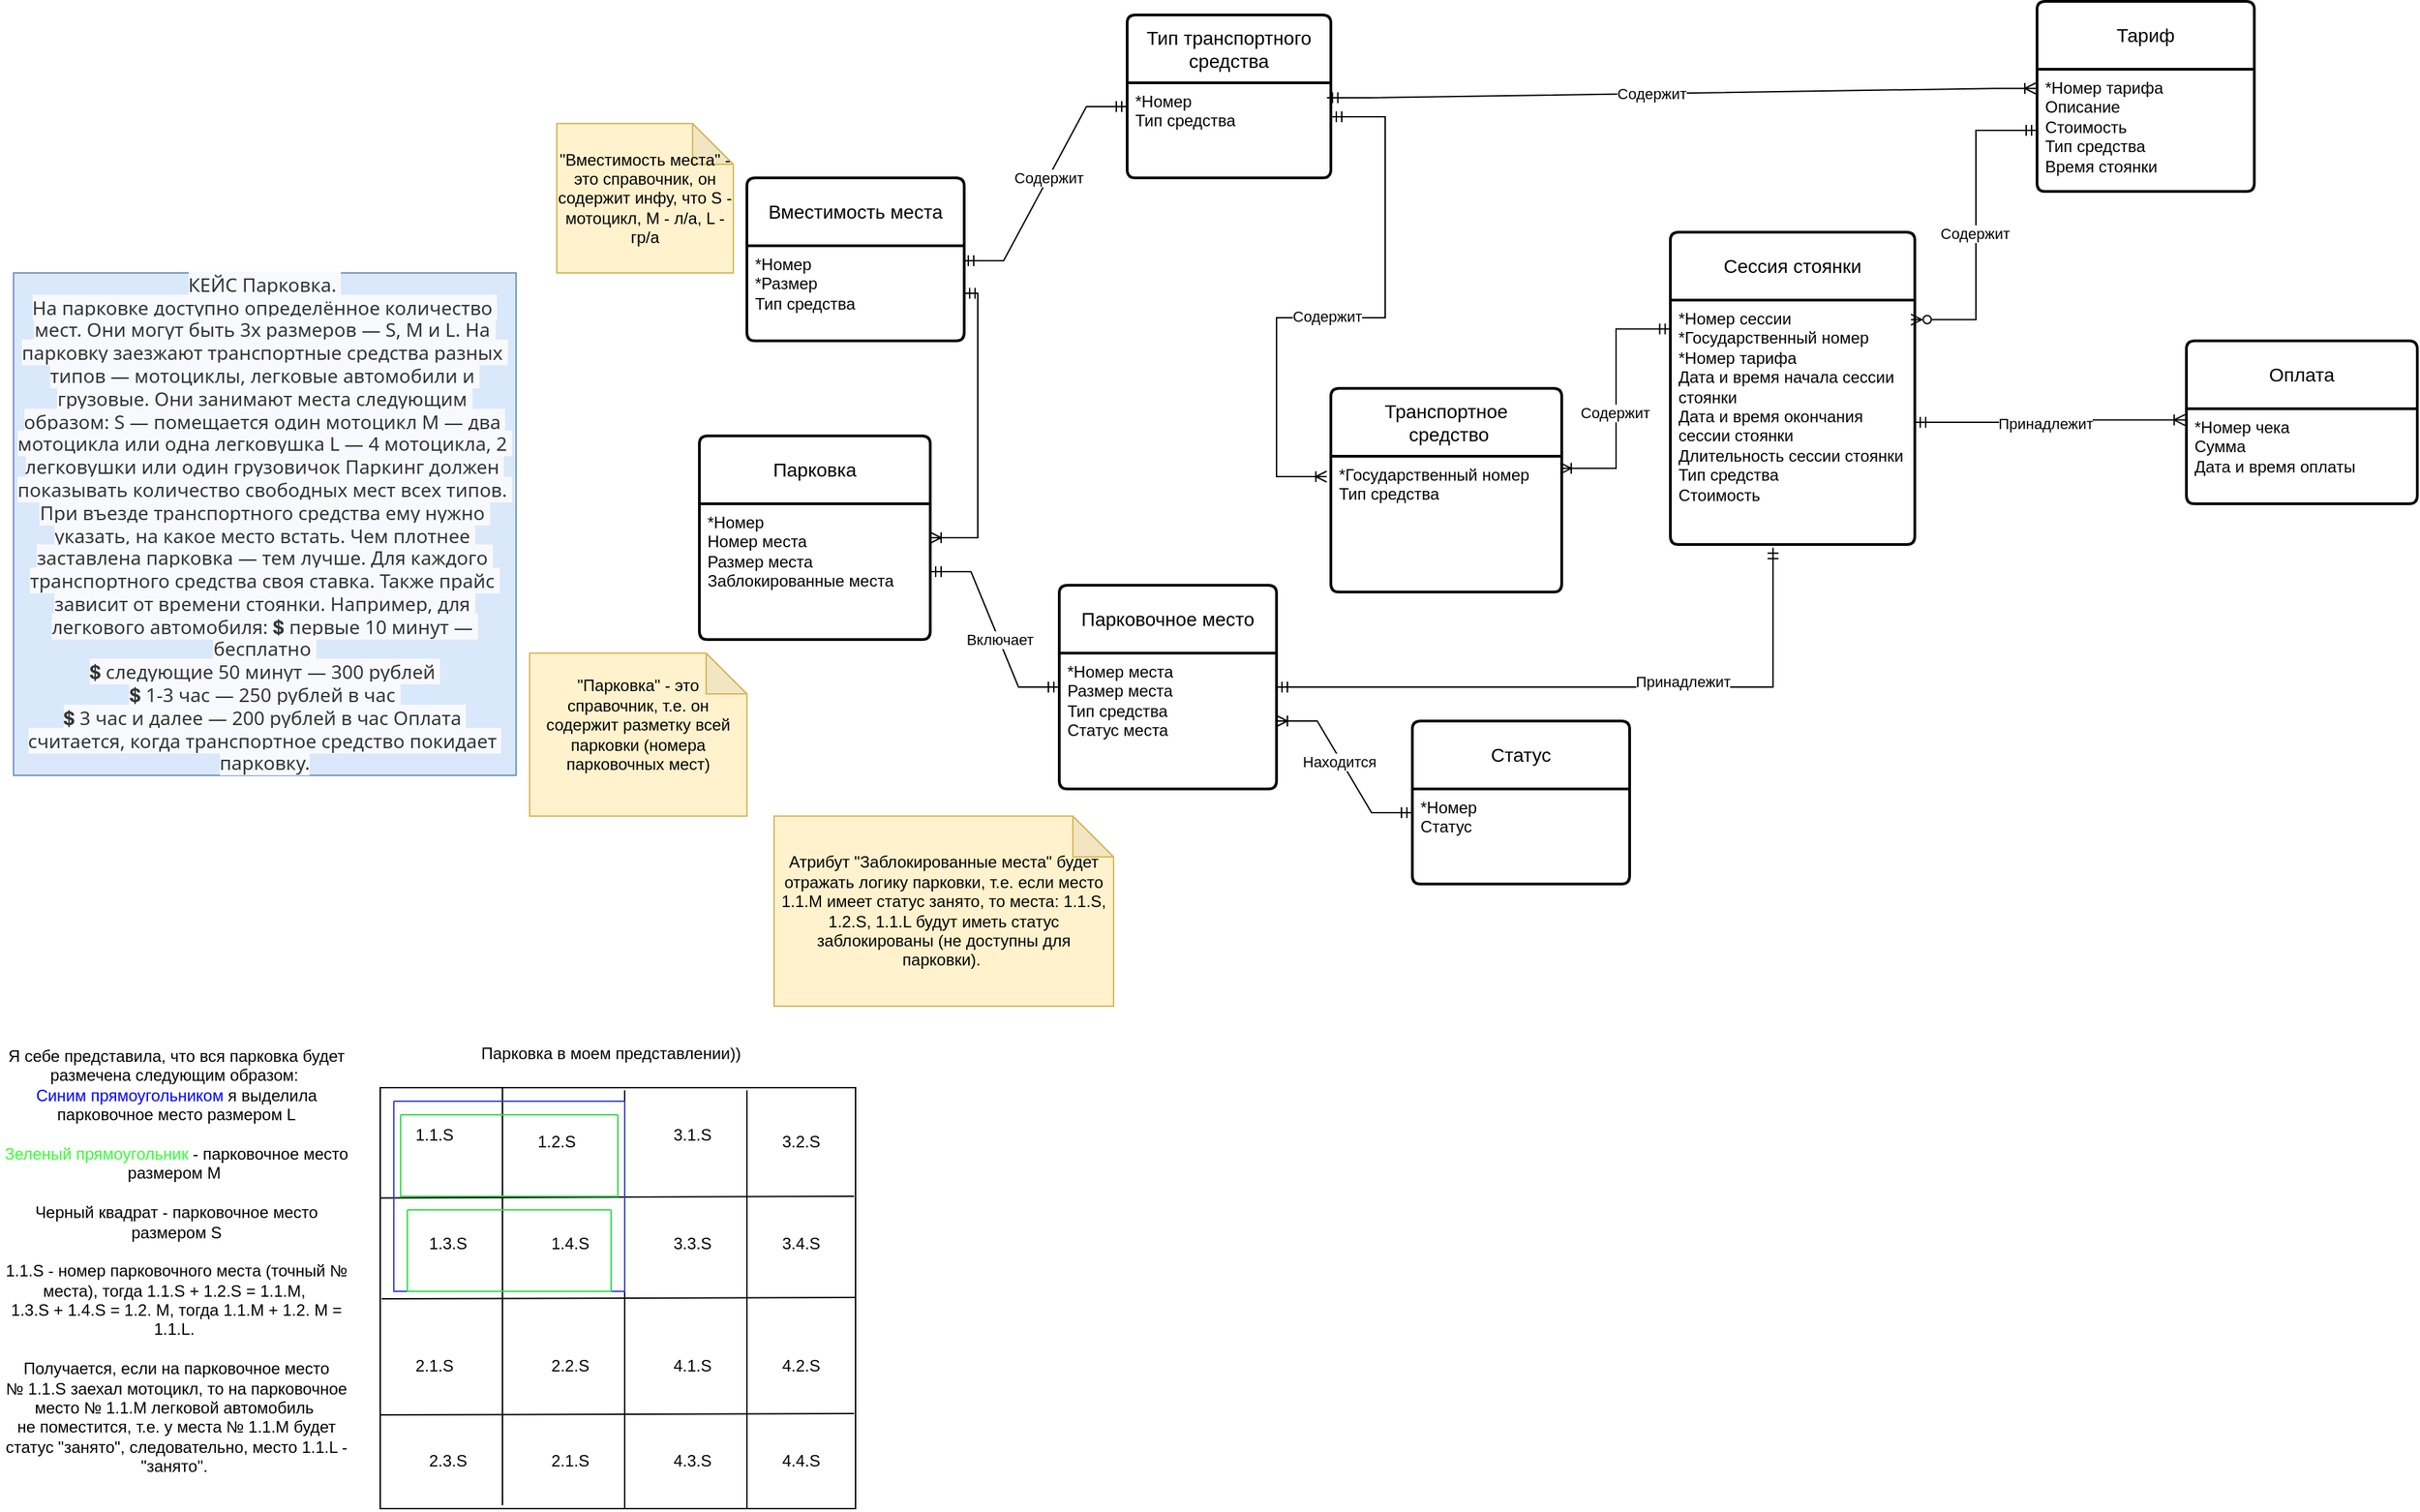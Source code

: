 <mxfile version="27.0.5">
  <diagram name="Страница — 1" id="0Xf8u0UNUKG_akEAO9gh">
    <mxGraphModel dx="878" dy="1873" grid="1" gridSize="10" guides="1" tooltips="1" connect="1" arrows="1" fold="1" page="1" pageScale="1" pageWidth="827" pageHeight="1169" math="0" shadow="0">
      <root>
        <mxCell id="mDl54oqxt3nsEulQ3GVl-0" />
        <mxCell id="mDl54oqxt3nsEulQ3GVl-1" parent="mDl54oqxt3nsEulQ3GVl-0" />
        <mxCell id="mDl54oqxt3nsEulQ3GVl-2" value="&lt;span style=&quot;color: rgb(50, 52, 55); font-family: system-ui, sans-serif, &amp;quot;Apple Color Emoji&amp;quot;, &amp;quot;Segoe UI Emoji&amp;quot;, &amp;quot;Segoe UI Symbol&amp;quot;, &amp;quot;Noto Color Emoji&amp;quot;; font-size: 14px; font-style: normal; font-variant-ligatures: normal; font-variant-caps: normal; font-weight: 400; letter-spacing: normal; orphans: 2; text-align: start; text-indent: 0px; text-transform: none; widows: 2; word-spacing: 0px; -webkit-text-stroke-width: 0px; white-space: break-spaces; background-color: rgb(248, 249, 252); text-decoration-thickness: initial; text-decoration-style: initial; text-decoration-color: initial; display: inline !important; float: none;&quot;&gt;КЕЙС Парковка. &lt;br&gt;На парковке доступно определённое количество мест. Они могут быть 3х размеров — S, M и L. На парковку заезжают транспортные средства разных типов — мотоциклы, легковые автомобили и грузовые. Они занимают места следующим образом: S — помещается один мотоцикл M — два мотоцикла или одна легковушка L — 4 мотоцикла, 2 легковушки или один грузовичок Паркинг должен показывать количество свободных мест всех типов. При въезде транспортного средства ему нужно указать, на какое место встать. Чем плотнее заставлена парковка — тем лучше. Для каждого транспортного средства своя ставка. Также прайс зависит от времени стоянки. Например, для легкового автомобиля: 💲 первые 10 минут — бесплатно &lt;br&gt;💲 следующие 50 минут — 300 рублей &lt;br&gt;💲 1-3 час — 250 рублей в час &lt;br&gt;💲 3 час и далее — 200 рублей в час Оплата считается, когда транспортное средство покидает парковку.&lt;/span&gt;" style="whiteSpace=wrap;html=1;aspect=fixed;fillColor=#dae8fc;strokeColor=#6c8ebf;" parent="mDl54oqxt3nsEulQ3GVl-1" vertex="1">
          <mxGeometry x="40" y="40" width="370" height="370" as="geometry" />
        </mxCell>
        <mxCell id="mDl54oqxt3nsEulQ3GVl-3" value="Тип транспортного средства" style="swimlane;childLayout=stackLayout;horizontal=1;startSize=50;horizontalStack=0;rounded=1;fontSize=14;fontStyle=0;strokeWidth=2;resizeParent=0;resizeLast=1;shadow=0;dashed=0;align=center;arcSize=4;whiteSpace=wrap;html=1;" parent="mDl54oqxt3nsEulQ3GVl-1" vertex="1">
          <mxGeometry x="860" y="-150" width="150" height="120" as="geometry" />
        </mxCell>
        <mxCell id="mDl54oqxt3nsEulQ3GVl-4" value="*Номер&lt;div&gt;Тип средства&lt;/div&gt;" style="align=left;strokeColor=none;fillColor=none;spacingLeft=4;spacingRight=4;fontSize=12;verticalAlign=top;resizable=0;rotatable=0;part=1;html=1;whiteSpace=wrap;" parent="mDl54oqxt3nsEulQ3GVl-3" vertex="1">
          <mxGeometry y="50" width="150" height="70" as="geometry" />
        </mxCell>
        <mxCell id="mDl54oqxt3nsEulQ3GVl-5" value="Вместимость места" style="swimlane;childLayout=stackLayout;horizontal=1;startSize=50;horizontalStack=0;rounded=1;fontSize=14;fontStyle=0;strokeWidth=2;resizeParent=0;resizeLast=1;shadow=0;dashed=0;align=center;arcSize=4;whiteSpace=wrap;html=1;" parent="mDl54oqxt3nsEulQ3GVl-1" vertex="1">
          <mxGeometry x="580" y="-30" width="160" height="120" as="geometry" />
        </mxCell>
        <mxCell id="mDl54oqxt3nsEulQ3GVl-6" value="*Номер&lt;div&gt;*Размер&lt;/div&gt;&lt;div&gt;Тип средства&lt;/div&gt;" style="align=left;strokeColor=none;fillColor=none;spacingLeft=4;spacingRight=4;fontSize=12;verticalAlign=top;resizable=0;rotatable=0;part=1;html=1;whiteSpace=wrap;" parent="mDl54oqxt3nsEulQ3GVl-5" vertex="1">
          <mxGeometry y="50" width="160" height="70" as="geometry" />
        </mxCell>
        <mxCell id="mDl54oqxt3nsEulQ3GVl-7" value="Парковочное место" style="swimlane;childLayout=stackLayout;horizontal=1;startSize=50;horizontalStack=0;rounded=1;fontSize=14;fontStyle=0;strokeWidth=2;resizeParent=0;resizeLast=1;shadow=0;dashed=0;align=center;arcSize=4;whiteSpace=wrap;html=1;" parent="mDl54oqxt3nsEulQ3GVl-1" vertex="1">
          <mxGeometry x="810" y="270" width="160" height="150" as="geometry" />
        </mxCell>
        <mxCell id="mDl54oqxt3nsEulQ3GVl-8" value="*Номер места&lt;div&gt;&lt;div&gt;Размер места&lt;/div&gt;&lt;div&gt;Тип средства&lt;/div&gt;&lt;div&gt;Статус места&lt;/div&gt;&lt;/div&gt;" style="align=left;strokeColor=none;fillColor=none;spacingLeft=4;spacingRight=4;fontSize=12;verticalAlign=top;resizable=0;rotatable=0;part=1;html=1;whiteSpace=wrap;" parent="mDl54oqxt3nsEulQ3GVl-7" vertex="1">
          <mxGeometry y="50" width="160" height="100" as="geometry" />
        </mxCell>
        <mxCell id="mDl54oqxt3nsEulQ3GVl-9" value="Статус" style="swimlane;childLayout=stackLayout;horizontal=1;startSize=50;horizontalStack=0;rounded=1;fontSize=14;fontStyle=0;strokeWidth=2;resizeParent=0;resizeLast=1;shadow=0;dashed=0;align=center;arcSize=4;whiteSpace=wrap;html=1;" parent="mDl54oqxt3nsEulQ3GVl-1" vertex="1">
          <mxGeometry x="1070" y="370" width="160" height="120" as="geometry" />
        </mxCell>
        <mxCell id="mDl54oqxt3nsEulQ3GVl-10" value="*Номер&lt;div&gt;Статус&lt;/div&gt;" style="align=left;strokeColor=none;fillColor=none;spacingLeft=4;spacingRight=4;fontSize=12;verticalAlign=top;resizable=0;rotatable=0;part=1;html=1;whiteSpace=wrap;" parent="mDl54oqxt3nsEulQ3GVl-9" vertex="1">
          <mxGeometry y="50" width="160" height="70" as="geometry" />
        </mxCell>
        <mxCell id="mDl54oqxt3nsEulQ3GVl-11" value="Транспортное&lt;div&gt;&amp;nbsp;средство&lt;/div&gt;" style="swimlane;childLayout=stackLayout;horizontal=1;startSize=50;horizontalStack=0;rounded=1;fontSize=14;fontStyle=0;strokeWidth=2;resizeParent=0;resizeLast=1;shadow=0;dashed=0;align=center;arcSize=4;whiteSpace=wrap;html=1;" parent="mDl54oqxt3nsEulQ3GVl-1" vertex="1">
          <mxGeometry x="1010" y="125" width="170" height="150" as="geometry" />
        </mxCell>
        <mxCell id="mDl54oqxt3nsEulQ3GVl-12" value="*Государственный номер&lt;div&gt;Тип средства&lt;/div&gt;" style="align=left;strokeColor=none;fillColor=none;spacingLeft=4;spacingRight=4;fontSize=12;verticalAlign=top;resizable=0;rotatable=0;part=1;html=1;whiteSpace=wrap;" parent="mDl54oqxt3nsEulQ3GVl-11" vertex="1">
          <mxGeometry y="50" width="170" height="100" as="geometry" />
        </mxCell>
        <mxCell id="mDl54oqxt3nsEulQ3GVl-13" value="Тариф" style="swimlane;childLayout=stackLayout;horizontal=1;startSize=50;horizontalStack=0;rounded=1;fontSize=14;fontStyle=0;strokeWidth=2;resizeParent=0;resizeLast=1;shadow=0;dashed=0;align=center;arcSize=4;whiteSpace=wrap;html=1;" parent="mDl54oqxt3nsEulQ3GVl-1" vertex="1">
          <mxGeometry x="1530" y="-160" width="160" height="140" as="geometry" />
        </mxCell>
        <mxCell id="mDl54oqxt3nsEulQ3GVl-14" value="*Номер тарифа&lt;div&gt;Описание&lt;br&gt;&lt;div&gt;Стоимость&lt;/div&gt;&lt;div&gt;Тип средства&lt;/div&gt;&lt;div&gt;Время стоянки&lt;/div&gt;&lt;/div&gt;" style="align=left;strokeColor=none;fillColor=none;spacingLeft=4;spacingRight=4;fontSize=12;verticalAlign=top;resizable=0;rotatable=0;part=1;html=1;whiteSpace=wrap;" parent="mDl54oqxt3nsEulQ3GVl-13" vertex="1">
          <mxGeometry y="50" width="160" height="90" as="geometry" />
        </mxCell>
        <mxCell id="mDl54oqxt3nsEulQ3GVl-15" value="Оплата" style="swimlane;childLayout=stackLayout;horizontal=1;startSize=50;horizontalStack=0;rounded=1;fontSize=14;fontStyle=0;strokeWidth=2;resizeParent=0;resizeLast=1;shadow=0;dashed=0;align=center;arcSize=4;whiteSpace=wrap;html=1;" parent="mDl54oqxt3nsEulQ3GVl-1" vertex="1">
          <mxGeometry x="1640" y="90" width="170" height="120" as="geometry" />
        </mxCell>
        <mxCell id="mDl54oqxt3nsEulQ3GVl-16" value="*Номер чека&lt;div&gt;&lt;div&gt;Сумма&lt;/div&gt;&lt;div&gt;Дата и время оплаты&lt;/div&gt;&lt;/div&gt;" style="align=left;strokeColor=none;fillColor=none;spacingLeft=4;spacingRight=4;fontSize=12;verticalAlign=top;resizable=0;rotatable=0;part=1;html=1;whiteSpace=wrap;" parent="mDl54oqxt3nsEulQ3GVl-15" vertex="1">
          <mxGeometry y="50" width="170" height="70" as="geometry" />
        </mxCell>
        <mxCell id="mDl54oqxt3nsEulQ3GVl-17" value="" style="edgeStyle=entityRelationEdgeStyle;fontSize=12;html=1;endArrow=ERmandOne;endFill=0;rounded=0;entryX=0;entryY=0.25;entryDx=0;entryDy=0;exitX=0.994;exitY=0.157;exitDx=0;exitDy=0;exitPerimeter=0;startArrow=ERmandOne;startFill=0;" parent="mDl54oqxt3nsEulQ3GVl-1" source="mDl54oqxt3nsEulQ3GVl-6" target="mDl54oqxt3nsEulQ3GVl-4" edge="1">
          <mxGeometry width="100" height="100" relative="1" as="geometry">
            <mxPoint x="690" y="340" as="sourcePoint" />
            <mxPoint x="790" y="240" as="targetPoint" />
          </mxGeometry>
        </mxCell>
        <mxCell id="mDl54oqxt3nsEulQ3GVl-18" value="Содержит" style="edgeLabel;html=1;align=center;verticalAlign=middle;resizable=0;points=[];" parent="mDl54oqxt3nsEulQ3GVl-17" vertex="1" connectable="0">
          <mxGeometry x="0.053" relative="1" as="geometry">
            <mxPoint as="offset" />
          </mxGeometry>
        </mxCell>
        <mxCell id="mDl54oqxt3nsEulQ3GVl-19" value="" style="edgeStyle=orthogonalEdgeStyle;fontSize=12;html=1;endArrow=ERoneToMany;startArrow=ERmandOne;rounded=0;exitX=1;exitY=0.5;exitDx=0;exitDy=0;entryX=1;entryY=0.25;entryDx=0;entryDy=0;endFill=0;" parent="mDl54oqxt3nsEulQ3GVl-1" source="mDl54oqxt3nsEulQ3GVl-6" target="mDl54oqxt3nsEulQ3GVl-32" edge="1">
          <mxGeometry width="100" height="100" relative="1" as="geometry">
            <mxPoint x="690" y="440" as="sourcePoint" />
            <mxPoint x="790" y="340" as="targetPoint" />
          </mxGeometry>
        </mxCell>
        <mxCell id="mDl54oqxt3nsEulQ3GVl-20" value="" style="edgeStyle=entityRelationEdgeStyle;fontSize=12;html=1;endArrow=ERmandOne;startArrow=ERoneToMany;rounded=0;entryX=0;entryY=0.25;entryDx=0;entryDy=0;exitX=1;exitY=0.5;exitDx=0;exitDy=0;endFill=0;startFill=0;" parent="mDl54oqxt3nsEulQ3GVl-1" source="mDl54oqxt3nsEulQ3GVl-8" target="mDl54oqxt3nsEulQ3GVl-10" edge="1">
          <mxGeometry width="100" height="100" relative="1" as="geometry">
            <mxPoint x="987" y="370" as="sourcePoint" />
            <mxPoint x="1087" y="270" as="targetPoint" />
          </mxGeometry>
        </mxCell>
        <mxCell id="mDl54oqxt3nsEulQ3GVl-21" value="Находится" style="edgeLabel;html=1;align=center;verticalAlign=middle;resizable=0;points=[];" parent="mDl54oqxt3nsEulQ3GVl-20" vertex="1" connectable="0">
          <mxGeometry x="-0.081" y="-1" relative="1" as="geometry">
            <mxPoint as="offset" />
          </mxGeometry>
        </mxCell>
        <mxCell id="mDl54oqxt3nsEulQ3GVl-22" value="" style="fontSize=12;html=1;endArrow=ERoneToMany;startArrow=ERmandOne;rounded=0;entryX=-0.018;entryY=0.15;entryDx=0;entryDy=0;entryPerimeter=0;exitX=1;exitY=0.357;exitDx=0;exitDy=0;exitPerimeter=0;endFill=0;edgeStyle=orthogonalEdgeStyle;" parent="mDl54oqxt3nsEulQ3GVl-1" source="mDl54oqxt3nsEulQ3GVl-4" target="mDl54oqxt3nsEulQ3GVl-12" edge="1">
          <mxGeometry width="100" height="100" relative="1" as="geometry">
            <mxPoint x="930" y="190" as="sourcePoint" />
            <mxPoint x="1030" y="90" as="targetPoint" />
            <Array as="points">
              <mxPoint x="1050" y="-75" />
              <mxPoint x="1050" y="73" />
              <mxPoint x="970" y="73" />
              <mxPoint x="970" y="190" />
            </Array>
          </mxGeometry>
        </mxCell>
        <mxCell id="mDl54oqxt3nsEulQ3GVl-23" value="Содержит" style="edgeLabel;html=1;align=center;verticalAlign=middle;resizable=0;points=[];" parent="mDl54oqxt3nsEulQ3GVl-22" vertex="1" connectable="0">
          <mxGeometry x="0.097" y="-1" relative="1" as="geometry">
            <mxPoint as="offset" />
          </mxGeometry>
        </mxCell>
        <mxCell id="mDl54oqxt3nsEulQ3GVl-24" value="" style="edgeStyle=orthogonalEdgeStyle;fontSize=12;html=1;endArrow=ERoneToMany;endFill=0;rounded=0;exitX=1;exitY=0.5;exitDx=0;exitDy=0;entryX=-0.006;entryY=0.118;entryDx=0;entryDy=0;entryPerimeter=0;startArrow=ERmandOne;startFill=0;" parent="mDl54oqxt3nsEulQ3GVl-1" source="mDl54oqxt3nsEulQ3GVl-36" target="mDl54oqxt3nsEulQ3GVl-16" edge="1">
          <mxGeometry width="100" height="100" relative="1" as="geometry">
            <mxPoint x="1200" y="330" as="sourcePoint" />
            <mxPoint x="1300" y="230" as="targetPoint" />
          </mxGeometry>
        </mxCell>
        <mxCell id="mDl54oqxt3nsEulQ3GVl-25" value="Принадлежит" style="edgeLabel;html=1;align=center;verticalAlign=middle;resizable=0;points=[];" parent="mDl54oqxt3nsEulQ3GVl-24" vertex="1" connectable="0">
          <mxGeometry x="-0.042" y="-1" relative="1" as="geometry">
            <mxPoint as="offset" />
          </mxGeometry>
        </mxCell>
        <mxCell id="mDl54oqxt3nsEulQ3GVl-26" value="" style="fontSize=12;html=1;endArrow=ERmandOne;startArrow=ERmandOne;rounded=0;entryX=0.42;entryY=1.013;entryDx=0;entryDy=0;entryPerimeter=0;exitX=1;exitY=0.25;exitDx=0;exitDy=0;endFill=0;startFill=0;edgeStyle=orthogonalEdgeStyle;" parent="mDl54oqxt3nsEulQ3GVl-1" source="mDl54oqxt3nsEulQ3GVl-8" target="mDl54oqxt3nsEulQ3GVl-36" edge="1">
          <mxGeometry width="100" height="100" relative="1" as="geometry">
            <mxPoint x="920" y="430" as="sourcePoint" />
            <mxPoint x="1020" y="330" as="targetPoint" />
          </mxGeometry>
        </mxCell>
        <mxCell id="mDl54oqxt3nsEulQ3GVl-27" value="Принадлежит" style="edgeLabel;html=1;align=center;verticalAlign=middle;resizable=0;points=[];" parent="mDl54oqxt3nsEulQ3GVl-26" vertex="1" connectable="0">
          <mxGeometry x="0.274" y="4" relative="1" as="geometry">
            <mxPoint as="offset" />
          </mxGeometry>
        </mxCell>
        <mxCell id="mDl54oqxt3nsEulQ3GVl-29" value="" style="edgeStyle=entityRelationEdgeStyle;fontSize=12;html=1;endArrow=ERoneToMany;startArrow=ERmandOne;rounded=0;exitX=0.981;exitY=0.157;exitDx=0;exitDy=0;exitPerimeter=0;entryX=-0.006;entryY=0.157;entryDx=0;entryDy=0;entryPerimeter=0;endFill=0;startFill=0;" parent="mDl54oqxt3nsEulQ3GVl-1" source="mDl54oqxt3nsEulQ3GVl-4" target="mDl54oqxt3nsEulQ3GVl-14" edge="1">
          <mxGeometry width="100" height="100" relative="1" as="geometry">
            <mxPoint x="987" y="130" as="sourcePoint" />
            <mxPoint x="1280" y="190" as="targetPoint" />
          </mxGeometry>
        </mxCell>
        <mxCell id="mDl54oqxt3nsEulQ3GVl-30" value="Содержит" style="edgeLabel;html=1;align=center;verticalAlign=middle;resizable=0;points=[];" parent="mDl54oqxt3nsEulQ3GVl-29" vertex="1" connectable="0">
          <mxGeometry x="-0.086" relative="1" as="geometry">
            <mxPoint as="offset" />
          </mxGeometry>
        </mxCell>
        <mxCell id="mDl54oqxt3nsEulQ3GVl-31" value="Парковка" style="swimlane;childLayout=stackLayout;horizontal=1;startSize=50;horizontalStack=0;rounded=1;fontSize=14;fontStyle=0;strokeWidth=2;resizeParent=0;resizeLast=1;shadow=0;dashed=0;align=center;arcSize=4;whiteSpace=wrap;html=1;" parent="mDl54oqxt3nsEulQ3GVl-1" vertex="1">
          <mxGeometry x="545" y="160" width="170" height="150" as="geometry" />
        </mxCell>
        <mxCell id="mDl54oqxt3nsEulQ3GVl-32" value="&lt;div&gt;*Номер&lt;/div&gt;Номер места&lt;div&gt;Размер места&lt;/div&gt;&lt;div&gt;Заблокированные места&lt;/div&gt;" style="align=left;strokeColor=none;fillColor=none;spacingLeft=4;spacingRight=4;fontSize=12;verticalAlign=top;resizable=0;rotatable=0;part=1;html=1;whiteSpace=wrap;" parent="mDl54oqxt3nsEulQ3GVl-31" vertex="1">
          <mxGeometry y="50" width="170" height="100" as="geometry" />
        </mxCell>
        <mxCell id="mDl54oqxt3nsEulQ3GVl-33" value="" style="edgeStyle=entityRelationEdgeStyle;fontSize=12;html=1;endArrow=ERmandOne;startArrow=ERmandOne;rounded=0;exitX=1;exitY=0.5;exitDx=0;exitDy=0;entryX=0;entryY=0.25;entryDx=0;entryDy=0;endFill=0;startFill=0;" parent="mDl54oqxt3nsEulQ3GVl-1" source="mDl54oqxt3nsEulQ3GVl-32" target="mDl54oqxt3nsEulQ3GVl-8" edge="1">
          <mxGeometry width="100" height="100" relative="1" as="geometry">
            <mxPoint x="700" y="622.25" as="sourcePoint" />
            <mxPoint x="786" y="440.0" as="targetPoint" />
          </mxGeometry>
        </mxCell>
        <mxCell id="mDl54oqxt3nsEulQ3GVl-34" value="Включает" style="edgeLabel;html=1;align=center;verticalAlign=middle;resizable=0;points=[];" parent="mDl54oqxt3nsEulQ3GVl-33" vertex="1" connectable="0">
          <mxGeometry x="0.109" relative="1" as="geometry">
            <mxPoint as="offset" />
          </mxGeometry>
        </mxCell>
        <mxCell id="mDl54oqxt3nsEulQ3GVl-35" value="Сессия стоянки" style="swimlane;childLayout=stackLayout;horizontal=1;startSize=50;horizontalStack=0;rounded=1;fontSize=14;fontStyle=0;strokeWidth=2;resizeParent=0;resizeLast=1;shadow=0;dashed=0;align=center;arcSize=4;whiteSpace=wrap;html=1;" parent="mDl54oqxt3nsEulQ3GVl-1" vertex="1">
          <mxGeometry x="1260" y="10" width="180" height="230" as="geometry" />
        </mxCell>
        <mxCell id="mDl54oqxt3nsEulQ3GVl-36" value="&lt;div&gt;*Номер сессии&lt;/div&gt;*Государственный номер&lt;div&gt;*Номер тарифа&lt;br&gt;Дата и время начала сессии стоянки&lt;/div&gt;&lt;div&gt;Дата и время окончания сессии стоянки&lt;/div&gt;&lt;div&gt;Длительность сессии стоянки&lt;/div&gt;&lt;div&gt;Тип средства&lt;/div&gt;&lt;div&gt;Стоимость&lt;/div&gt;" style="align=left;strokeColor=none;fillColor=none;spacingLeft=4;spacingRight=4;fontSize=12;verticalAlign=top;resizable=0;rotatable=0;part=1;html=1;whiteSpace=wrap;" parent="mDl54oqxt3nsEulQ3GVl-35" vertex="1">
          <mxGeometry y="50" width="180" height="180" as="geometry" />
        </mxCell>
        <mxCell id="mDl54oqxt3nsEulQ3GVl-37" value="" style="edgeStyle=orthogonalEdgeStyle;fontSize=12;html=1;endArrow=ERmandOne;startArrow=ERoneToMany;rounded=0;entryX=0.001;entryY=0.118;entryDx=0;entryDy=0;entryPerimeter=0;exitX=0.994;exitY=0.089;exitDx=0;exitDy=0;exitPerimeter=0;endFill=0;" parent="mDl54oqxt3nsEulQ3GVl-1" source="mDl54oqxt3nsEulQ3GVl-12" target="mDl54oqxt3nsEulQ3GVl-36" edge="1">
          <mxGeometry width="100" height="100" relative="1" as="geometry">
            <mxPoint x="1191" y="230" as="sourcePoint" />
            <mxPoint x="1200" y="60" as="targetPoint" />
          </mxGeometry>
        </mxCell>
        <mxCell id="mDl54oqxt3nsEulQ3GVl-38" value="Содержит" style="edgeLabel;html=1;align=center;verticalAlign=middle;resizable=0;points=[];" parent="mDl54oqxt3nsEulQ3GVl-37" vertex="1" connectable="0">
          <mxGeometry x="-0.103" y="1" relative="1" as="geometry">
            <mxPoint as="offset" />
          </mxGeometry>
        </mxCell>
        <mxCell id="mDl54oqxt3nsEulQ3GVl-39" value="" style="edgeStyle=orthogonalEdgeStyle;fontSize=12;html=1;endArrow=ERmandOne;startArrow=ERzeroToMany;rounded=0;entryX=0;entryY=0.5;entryDx=0;entryDy=0;exitX=0.984;exitY=0.08;exitDx=0;exitDy=0;endFill=0;startFill=0;exitPerimeter=0;" parent="mDl54oqxt3nsEulQ3GVl-1" source="mDl54oqxt3nsEulQ3GVl-36" target="mDl54oqxt3nsEulQ3GVl-14" edge="1">
          <mxGeometry width="100" height="100" relative="1" as="geometry">
            <mxPoint x="1230" y="250" as="sourcePoint" />
            <mxPoint x="1330" y="150" as="targetPoint" />
          </mxGeometry>
        </mxCell>
        <mxCell id="mDl54oqxt3nsEulQ3GVl-40" value="Содержит" style="edgeLabel;html=1;align=center;verticalAlign=middle;resizable=0;points=[];" parent="mDl54oqxt3nsEulQ3GVl-39" vertex="1" connectable="0">
          <mxGeometry x="-0.038" y="1" relative="1" as="geometry">
            <mxPoint as="offset" />
          </mxGeometry>
        </mxCell>
        <mxCell id="mDl54oqxt3nsEulQ3GVl-41" value="&quot;Парковка&quot; - это справочник, т.е. он содержит разметку всей парковки (номера парковочных мест)&lt;div&gt;&lt;br&gt;&lt;/div&gt;" style="shape=note;whiteSpace=wrap;html=1;backgroundOutline=1;darkOpacity=0.05;fillColor=#fff2cc;strokeColor=#d6b656;" parent="mDl54oqxt3nsEulQ3GVl-1" vertex="1">
          <mxGeometry x="420" y="320" width="160" height="120" as="geometry" />
        </mxCell>
        <mxCell id="mDl54oqxt3nsEulQ3GVl-42" value="&quot;Вместимость места&quot; - это справочник, он содержит инфу, что S - мотоцикл, M - л/а, L - гр/а" style="shape=note;whiteSpace=wrap;html=1;backgroundOutline=1;darkOpacity=0.05;fillColor=#fff2cc;strokeColor=#d6b656;" parent="mDl54oqxt3nsEulQ3GVl-1" vertex="1">
          <mxGeometry x="440" y="-70" width="130" height="110" as="geometry" />
        </mxCell>
        <mxCell id="mDl54oqxt3nsEulQ3GVl-44" value="" style="rounded=0;whiteSpace=wrap;html=1;" parent="mDl54oqxt3nsEulQ3GVl-1" vertex="1">
          <mxGeometry x="310" y="640" width="350" height="310" as="geometry" />
        </mxCell>
        <mxCell id="mDl54oqxt3nsEulQ3GVl-45" value="" style="endArrow=none;html=1;rounded=0;exitX=0.008;exitY=0.213;exitDx=0;exitDy=0;exitPerimeter=0;entryX=1.005;entryY=0.209;entryDx=0;entryDy=0;entryPerimeter=0;" parent="mDl54oqxt3nsEulQ3GVl-1" edge="1">
          <mxGeometry width="50" height="50" relative="1" as="geometry">
            <mxPoint x="310.0" y="721.24" as="sourcePoint" />
            <mxPoint x="658.95" y="720" as="targetPoint" />
          </mxGeometry>
        </mxCell>
        <mxCell id="mDl54oqxt3nsEulQ3GVl-46" value="" style="endArrow=none;html=1;rounded=0;exitX=0.008;exitY=0.213;exitDx=0;exitDy=0;exitPerimeter=0;entryX=1.005;entryY=0.209;entryDx=0;entryDy=0;entryPerimeter=0;" parent="mDl54oqxt3nsEulQ3GVl-1" edge="1">
          <mxGeometry width="50" height="50" relative="1" as="geometry">
            <mxPoint x="311" y="795.5" as="sourcePoint" />
            <mxPoint x="660" y="794.5" as="targetPoint" />
          </mxGeometry>
        </mxCell>
        <mxCell id="mDl54oqxt3nsEulQ3GVl-47" value="" style="endArrow=none;html=1;rounded=0;exitX=0.008;exitY=0.213;exitDx=0;exitDy=0;exitPerimeter=0;entryX=1.005;entryY=0.209;entryDx=0;entryDy=0;entryPerimeter=0;" parent="mDl54oqxt3nsEulQ3GVl-1" edge="1">
          <mxGeometry width="50" height="50" relative="1" as="geometry">
            <mxPoint x="310" y="881" as="sourcePoint" />
            <mxPoint x="659" y="880" as="targetPoint" />
          </mxGeometry>
        </mxCell>
        <mxCell id="mDl54oqxt3nsEulQ3GVl-48" value="" style="endArrow=none;html=1;rounded=0;entryX=0.269;entryY=0.008;entryDx=0;entryDy=0;entryPerimeter=0;exitX=0.269;exitY=1;exitDx=0;exitDy=0;exitPerimeter=0;" parent="mDl54oqxt3nsEulQ3GVl-1" edge="1">
          <mxGeometry width="50" height="50" relative="1" as="geometry">
            <mxPoint x="400" y="947.52" as="sourcePoint" />
            <mxPoint x="400" y="640.0" as="targetPoint" />
          </mxGeometry>
        </mxCell>
        <mxCell id="mDl54oqxt3nsEulQ3GVl-49" value="" style="endArrow=none;html=1;rounded=0;entryX=0.269;entryY=0.008;entryDx=0;entryDy=0;entryPerimeter=0;exitX=0.269;exitY=1;exitDx=0;exitDy=0;exitPerimeter=0;" parent="mDl54oqxt3nsEulQ3GVl-1" edge="1">
          <mxGeometry width="50" height="50" relative="1" as="geometry">
            <mxPoint x="490" y="950" as="sourcePoint" />
            <mxPoint x="490" y="642" as="targetPoint" />
          </mxGeometry>
        </mxCell>
        <mxCell id="mDl54oqxt3nsEulQ3GVl-50" value="" style="endArrow=none;html=1;rounded=0;entryX=0.269;entryY=0.008;entryDx=0;entryDy=0;entryPerimeter=0;exitX=0.269;exitY=1;exitDx=0;exitDy=0;exitPerimeter=0;" parent="mDl54oqxt3nsEulQ3GVl-1" edge="1">
          <mxGeometry width="50" height="50" relative="1" as="geometry">
            <mxPoint x="580" y="950" as="sourcePoint" />
            <mxPoint x="580" y="642" as="targetPoint" />
          </mxGeometry>
        </mxCell>
        <mxCell id="mDl54oqxt3nsEulQ3GVl-51" value="Парковка в моем представлении))" style="text;html=1;align=center;verticalAlign=middle;whiteSpace=wrap;rounded=0;" parent="mDl54oqxt3nsEulQ3GVl-1" vertex="1">
          <mxGeometry x="350" y="600" width="260" height="30" as="geometry" />
        </mxCell>
        <mxCell id="mDl54oqxt3nsEulQ3GVl-52" value="1.1.S" style="text;html=1;align=center;verticalAlign=middle;whiteSpace=wrap;rounded=0;" parent="mDl54oqxt3nsEulQ3GVl-1" vertex="1">
          <mxGeometry x="320" y="660" width="60" height="30" as="geometry" />
        </mxCell>
        <mxCell id="mDl54oqxt3nsEulQ3GVl-53" value="1.2.S" style="text;html=1;align=center;verticalAlign=middle;whiteSpace=wrap;rounded=0;" parent="mDl54oqxt3nsEulQ3GVl-1" vertex="1">
          <mxGeometry x="410" y="665" width="60" height="30" as="geometry" />
        </mxCell>
        <mxCell id="mDl54oqxt3nsEulQ3GVl-54" value="1.4.S" style="text;html=1;align=center;verticalAlign=middle;whiteSpace=wrap;rounded=0;" parent="mDl54oqxt3nsEulQ3GVl-1" vertex="1">
          <mxGeometry x="420" y="740" width="60" height="30" as="geometry" />
        </mxCell>
        <mxCell id="mDl54oqxt3nsEulQ3GVl-55" value="2.1.S" style="text;html=1;align=center;verticalAlign=middle;whiteSpace=wrap;rounded=0;" parent="mDl54oqxt3nsEulQ3GVl-1" vertex="1">
          <mxGeometry x="320" y="830" width="60" height="30" as="geometry" />
        </mxCell>
        <mxCell id="mDl54oqxt3nsEulQ3GVl-56" value="2.2.S" style="text;html=1;align=center;verticalAlign=middle;whiteSpace=wrap;rounded=0;" parent="mDl54oqxt3nsEulQ3GVl-1" vertex="1">
          <mxGeometry x="420" y="830" width="60" height="30" as="geometry" />
        </mxCell>
        <mxCell id="mDl54oqxt3nsEulQ3GVl-57" value="2.3.S" style="text;html=1;align=center;verticalAlign=middle;whiteSpace=wrap;rounded=0;" parent="mDl54oqxt3nsEulQ3GVl-1" vertex="1">
          <mxGeometry x="330" y="900" width="60" height="30" as="geometry" />
        </mxCell>
        <mxCell id="mDl54oqxt3nsEulQ3GVl-58" value="2.1.S" style="text;html=1;align=center;verticalAlign=middle;whiteSpace=wrap;rounded=0;" parent="mDl54oqxt3nsEulQ3GVl-1" vertex="1">
          <mxGeometry x="420" y="900" width="60" height="30" as="geometry" />
        </mxCell>
        <mxCell id="mDl54oqxt3nsEulQ3GVl-59" value="Я себе представила, что вся парковка будет размечена следующим образом:&amp;nbsp;&lt;div&gt;&lt;span style=&quot;background-color: transparent; color: light-dark(rgb(0, 0, 0), rgb(255, 255, 255));&quot;&gt;&lt;font style=&quot;color: light-dark(rgb(0, 0, 255), rgb(255, 255, 255));&quot;&gt;Синим прямоугольником&lt;/font&gt;&lt;/span&gt;&lt;span style=&quot;background-color: transparent; color: light-dark(rgb(0, 0, 0), rgb(255, 255, 255));&quot;&gt;&amp;nbsp;я выделила парковочное место размером L&lt;/span&gt;&lt;div&gt;&lt;span style=&quot;background-color: transparent; color: light-dark(rgb(0, 0, 0), rgb(255, 255, 255));&quot;&gt;&lt;br&gt;&lt;/span&gt;&lt;/div&gt;&lt;span style=&quot;background-color: transparent; color: light-dark(rgb(0, 0, 0), rgb(255, 255, 255));&quot;&gt;&lt;font style=&quot;color: light-dark(rgb(51, 255, 51), rgb(255, 255, 255));&quot;&gt;Зеленый прямоугольник&lt;/font&gt;&lt;/span&gt;&lt;span style=&quot;background-color: transparent; color: light-dark(rgb(0, 0, 0), rgb(255, 255, 255));&quot;&gt;&amp;nbsp;- парковочное место размером М&lt;/span&gt;&amp;nbsp;&lt;/div&gt;&lt;div&gt;&lt;br&gt;&lt;/div&gt;&lt;div&gt;Черный квадрат - парковочное место размером S&lt;br&gt;&lt;div&gt;&lt;br&gt;&lt;/div&gt;&lt;div&gt;1.1.S - номер парковочного места (точный № места), тогда 1.1.S + 1.2.S = 1.1.M,&amp;nbsp;&lt;div&gt;1.3.S + 1.4.S = 1.2. M, тогда 1.1.M + 1.2. M = 1.1.L.&amp;nbsp;&lt;/div&gt;&lt;div&gt;&lt;span style=&quot;background-color: transparent; color: light-dark(rgb(0, 0, 0), rgb(255, 255, 255));&quot;&gt;&lt;br&gt;&lt;/span&gt;&lt;/div&gt;&lt;div&gt;Получается, если на парковочное место №&amp;nbsp;&lt;span style=&quot;background-color: transparent; color: light-dark(rgb(0, 0, 0), rgb(255, 255, 255));&quot;&gt;1.1.S заехал мотоцикл, то на парковочное место №&amp;nbsp;&lt;/span&gt;&lt;span style=&quot;background-color: transparent; color: light-dark(rgb(0, 0, 0), rgb(255, 255, 255));&quot;&gt;1.1.M легковой автомобиль&amp;nbsp;&lt;/span&gt;&lt;/div&gt;&lt;div&gt;&lt;span style=&quot;background-color: transparent; color: light-dark(rgb(0, 0, 0), rgb(255, 255, 255));&quot;&gt;не поместится, т.е. у места №&amp;nbsp;&lt;/span&gt;&lt;span style=&quot;background-color: transparent; color: light-dark(rgb(0, 0, 0), rgb(255, 255, 255));&quot;&gt;1.1.M будет статус &quot;занято&quot;, следовательно, место 1.1.L - &quot;занято&quot;.&amp;nbsp;&lt;/span&gt;&lt;/div&gt;&lt;div&gt;&lt;br&gt;&lt;/div&gt;&lt;/div&gt;&lt;/div&gt;" style="text;html=1;align=center;verticalAlign=middle;whiteSpace=wrap;rounded=0;" parent="mDl54oqxt3nsEulQ3GVl-1" vertex="1">
          <mxGeometry x="30" y="610" width="260" height="330" as="geometry" />
        </mxCell>
        <mxCell id="mDl54oqxt3nsEulQ3GVl-60" value="3.1.S" style="text;html=1;align=center;verticalAlign=middle;whiteSpace=wrap;rounded=0;" parent="mDl54oqxt3nsEulQ3GVl-1" vertex="1">
          <mxGeometry x="510" y="660" width="60" height="30" as="geometry" />
        </mxCell>
        <mxCell id="mDl54oqxt3nsEulQ3GVl-61" value="3.2.S" style="text;html=1;align=center;verticalAlign=middle;whiteSpace=wrap;rounded=0;" parent="mDl54oqxt3nsEulQ3GVl-1" vertex="1">
          <mxGeometry x="590" y="665" width="60" height="30" as="geometry" />
        </mxCell>
        <mxCell id="mDl54oqxt3nsEulQ3GVl-62" value="3.3.S" style="text;html=1;align=center;verticalAlign=middle;whiteSpace=wrap;rounded=0;" parent="mDl54oqxt3nsEulQ3GVl-1" vertex="1">
          <mxGeometry x="510" y="740" width="60" height="30" as="geometry" />
        </mxCell>
        <mxCell id="mDl54oqxt3nsEulQ3GVl-63" value="3.4.S" style="text;html=1;align=center;verticalAlign=middle;whiteSpace=wrap;rounded=0;" parent="mDl54oqxt3nsEulQ3GVl-1" vertex="1">
          <mxGeometry x="590" y="740" width="60" height="30" as="geometry" />
        </mxCell>
        <mxCell id="mDl54oqxt3nsEulQ3GVl-64" value="4.1.S" style="text;html=1;align=center;verticalAlign=middle;whiteSpace=wrap;rounded=0;" parent="mDl54oqxt3nsEulQ3GVl-1" vertex="1">
          <mxGeometry x="510" y="830" width="60" height="30" as="geometry" />
        </mxCell>
        <mxCell id="mDl54oqxt3nsEulQ3GVl-65" value="4.2.S" style="text;html=1;align=center;verticalAlign=middle;whiteSpace=wrap;rounded=0;" parent="mDl54oqxt3nsEulQ3GVl-1" vertex="1">
          <mxGeometry x="590" y="830" width="60" height="30" as="geometry" />
        </mxCell>
        <mxCell id="mDl54oqxt3nsEulQ3GVl-66" value="4.3.S" style="text;html=1;align=center;verticalAlign=middle;whiteSpace=wrap;rounded=0;" parent="mDl54oqxt3nsEulQ3GVl-1" vertex="1">
          <mxGeometry x="510" y="900" width="60" height="30" as="geometry" />
        </mxCell>
        <mxCell id="mDl54oqxt3nsEulQ3GVl-67" value="4.4.S" style="text;html=1;align=center;verticalAlign=middle;whiteSpace=wrap;rounded=0;" parent="mDl54oqxt3nsEulQ3GVl-1" vertex="1">
          <mxGeometry x="590" y="900" width="60" height="30" as="geometry" />
        </mxCell>
        <mxCell id="mDl54oqxt3nsEulQ3GVl-68" value="" style="swimlane;startSize=0;strokeColor=light-dark(#363bd3, #ededed);" parent="mDl54oqxt3nsEulQ3GVl-1" vertex="1">
          <mxGeometry x="320" y="650" width="170" height="140" as="geometry" />
        </mxCell>
        <mxCell id="mDl54oqxt3nsEulQ3GVl-69" value="" style="swimlane;startSize=0;strokeColor=light-dark(#2edc4b, #ededed);" parent="mDl54oqxt3nsEulQ3GVl-68" vertex="1">
          <mxGeometry x="5" y="10" width="160" height="60" as="geometry" />
        </mxCell>
        <mxCell id="mDl54oqxt3nsEulQ3GVl-71" value="" style="swimlane;startSize=0;strokeColor=light-dark(#2edc4b, #ededed);" parent="mDl54oqxt3nsEulQ3GVl-68" vertex="1">
          <mxGeometry x="10" y="80" width="150" height="60" as="geometry" />
        </mxCell>
        <mxCell id="mDl54oqxt3nsEulQ3GVl-70" value="1.3.S" style="text;html=1;align=center;verticalAlign=middle;whiteSpace=wrap;rounded=0;strokeColor=none;" parent="mDl54oqxt3nsEulQ3GVl-71" vertex="1">
          <mxGeometry y="10" width="60" height="30" as="geometry" />
        </mxCell>
        <mxCell id="AAHCFzR558QcZZyDcXcl-3" value="Атрибут &quot;Заблокированные места&quot; будет отражать логику парковки, т.е. если место 1.1.M имеет статус занято, то места: 1.1.S, 1.2.S, 1.1.L будут иметь статус заблокированы (не доступны для парковки).&amp;nbsp;" style="shape=note;whiteSpace=wrap;html=1;backgroundOutline=1;darkOpacity=0.05;fillColor=#fff2cc;strokeColor=#d6b656;" parent="mDl54oqxt3nsEulQ3GVl-1" vertex="1">
          <mxGeometry x="600" y="440" width="250" height="140" as="geometry" />
        </mxCell>
      </root>
    </mxGraphModel>
  </diagram>
</mxfile>
